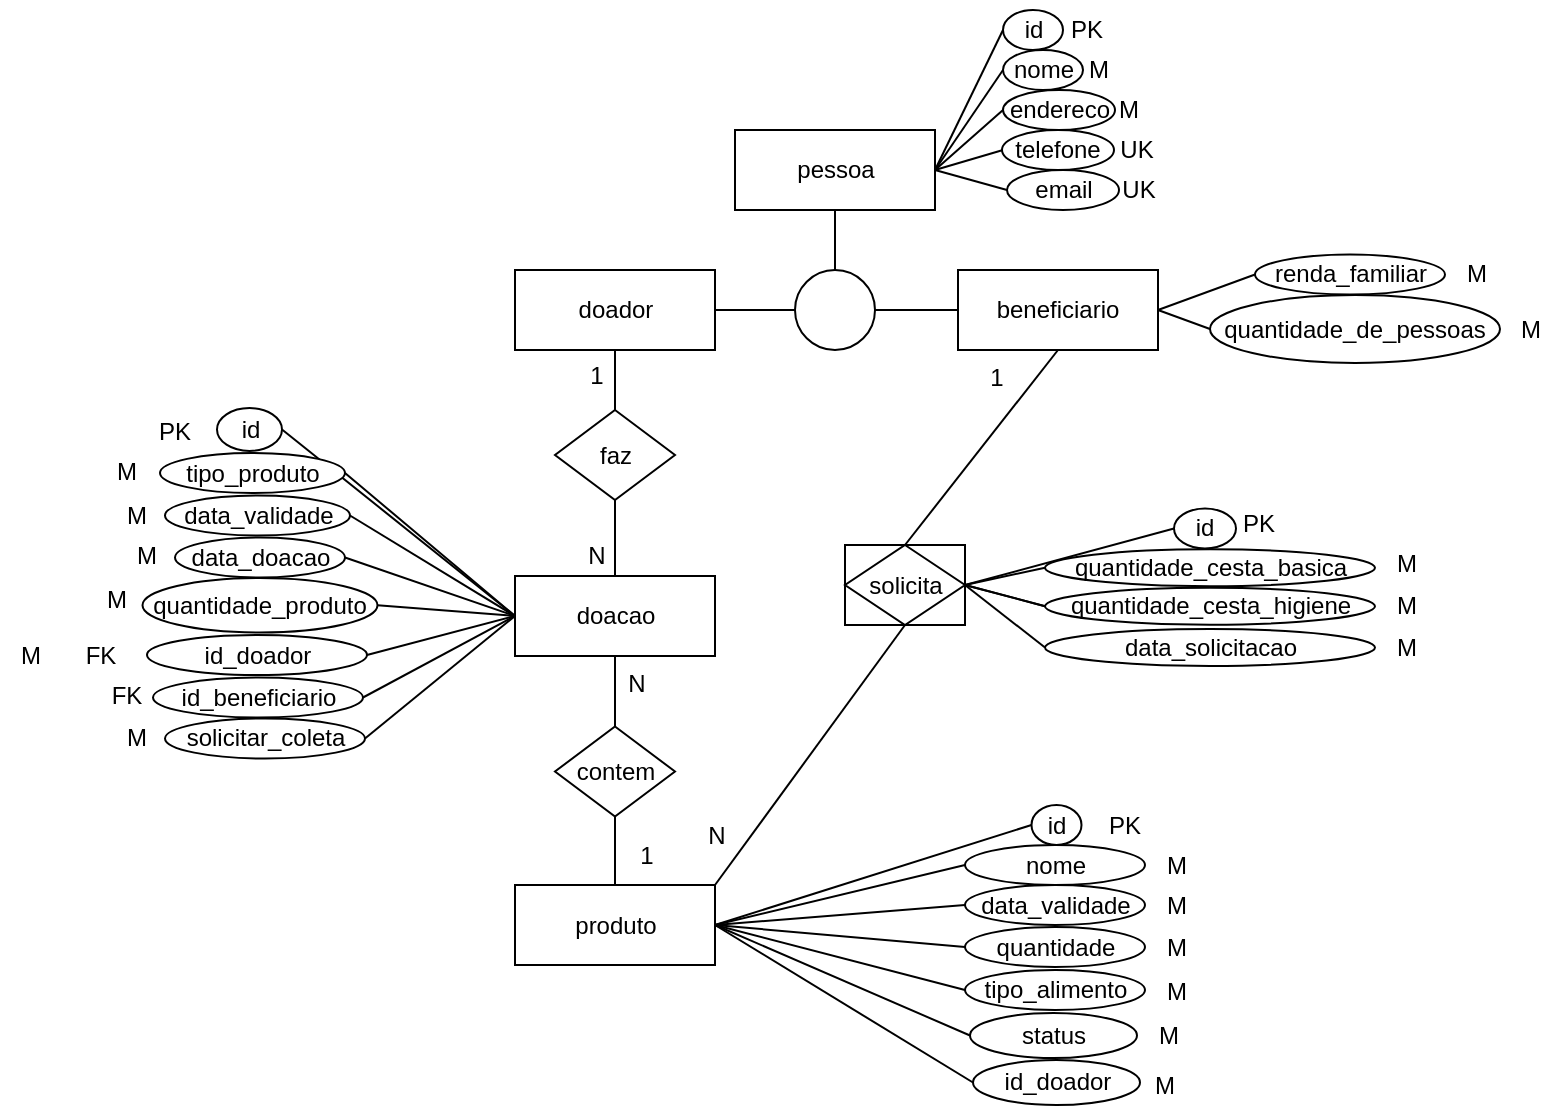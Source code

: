 <mxfile version="27.1.3">
  <diagram name="Página-1" id="-TL1NMIZaSytojk9BVu7">
    <mxGraphModel dx="404" dy="1092" grid="1" gridSize="10" guides="1" tooltips="1" connect="1" arrows="1" fold="1" page="1" pageScale="1" pageWidth="827" pageHeight="1169" math="0" shadow="0">
      <root>
        <mxCell id="0" />
        <mxCell id="1" parent="0" />
        <mxCell id="5oVBf1cUAItIXKi23fXI-1" value="d&lt;span style=&quot;background-color: transparent; color: light-dark(rgb(0, 0, 0), rgb(255, 255, 255));&quot;&gt;oador&lt;/span&gt;" style="whiteSpace=wrap;html=1;align=center;" parent="1" vertex="1">
          <mxGeometry x="281.5" y="375" width="100" height="40" as="geometry" />
        </mxCell>
        <mxCell id="5oVBf1cUAItIXKi23fXI-2" value="pessoa" style="whiteSpace=wrap;html=1;align=center;" parent="1" vertex="1">
          <mxGeometry x="391.5" y="305" width="100" height="40" as="geometry" />
        </mxCell>
        <mxCell id="5oVBf1cUAItIXKi23fXI-3" value="beneficiario" style="whiteSpace=wrap;html=1;align=center;" parent="1" vertex="1">
          <mxGeometry x="503" y="375" width="100" height="40" as="geometry" />
        </mxCell>
        <mxCell id="5oVBf1cUAItIXKi23fXI-4" value="" style="ellipse;whiteSpace=wrap;html=1;aspect=fixed;" parent="1" vertex="1">
          <mxGeometry x="421.5" y="375" width="40" height="40" as="geometry" />
        </mxCell>
        <mxCell id="5oVBf1cUAItIXKi23fXI-5" value="" style="endArrow=none;html=1;rounded=0;exitX=0.5;exitY=1;exitDx=0;exitDy=0;entryX=0.5;entryY=0;entryDx=0;entryDy=0;" parent="1" source="5oVBf1cUAItIXKi23fXI-2" target="5oVBf1cUAItIXKi23fXI-4" edge="1">
          <mxGeometry relative="1" as="geometry">
            <mxPoint x="401.5" y="355" as="sourcePoint" />
            <mxPoint x="561.5" y="355" as="targetPoint" />
          </mxGeometry>
        </mxCell>
        <mxCell id="5oVBf1cUAItIXKi23fXI-6" value="" style="endArrow=none;html=1;rounded=0;exitX=1;exitY=0.5;exitDx=0;exitDy=0;entryX=0;entryY=0.5;entryDx=0;entryDy=0;" parent="1" source="5oVBf1cUAItIXKi23fXI-4" target="5oVBf1cUAItIXKi23fXI-3" edge="1">
          <mxGeometry relative="1" as="geometry">
            <mxPoint x="481.5" y="385" as="sourcePoint" />
            <mxPoint x="481.5" y="415" as="targetPoint" />
          </mxGeometry>
        </mxCell>
        <mxCell id="5oVBf1cUAItIXKi23fXI-7" value="" style="endArrow=none;html=1;rounded=0;exitX=1;exitY=0.5;exitDx=0;exitDy=0;entryX=0;entryY=0.5;entryDx=0;entryDy=0;" parent="1" source="5oVBf1cUAItIXKi23fXI-1" target="5oVBf1cUAItIXKi23fXI-4" edge="1">
          <mxGeometry relative="1" as="geometry">
            <mxPoint x="377.5" y="394.66" as="sourcePoint" />
            <mxPoint x="421.5" y="394.66" as="targetPoint" />
          </mxGeometry>
        </mxCell>
        <mxCell id="5oVBf1cUAItIXKi23fXI-8" value="id" style="ellipse;whiteSpace=wrap;html=1;" parent="1" vertex="1">
          <mxGeometry x="525.5" y="245" width="30" height="20" as="geometry" />
        </mxCell>
        <mxCell id="5oVBf1cUAItIXKi23fXI-9" value="nome" style="ellipse;whiteSpace=wrap;html=1;" parent="1" vertex="1">
          <mxGeometry x="525.5" y="265" width="40" height="20" as="geometry" />
        </mxCell>
        <mxCell id="5oVBf1cUAItIXKi23fXI-10" value="" style="endArrow=none;html=1;rounded=0;entryX=0;entryY=0.5;entryDx=0;entryDy=0;exitX=1;exitY=0.5;exitDx=0;exitDy=0;" parent="1" source="5oVBf1cUAItIXKi23fXI-2" target="5oVBf1cUAItIXKi23fXI-8" edge="1">
          <mxGeometry relative="1" as="geometry">
            <mxPoint x="381.5" y="265" as="sourcePoint" />
            <mxPoint x="541.5" y="265" as="targetPoint" />
          </mxGeometry>
        </mxCell>
        <mxCell id="5oVBf1cUAItIXKi23fXI-11" value="" style="endArrow=none;html=1;rounded=0;entryX=0;entryY=0.5;entryDx=0;entryDy=0;exitX=1;exitY=0.5;exitDx=0;exitDy=0;" parent="1" source="5oVBf1cUAItIXKi23fXI-2" target="5oVBf1cUAItIXKi23fXI-9" edge="1">
          <mxGeometry relative="1" as="geometry">
            <mxPoint x="501.5" y="335" as="sourcePoint" />
            <mxPoint x="535.5" y="265" as="targetPoint" />
          </mxGeometry>
        </mxCell>
        <mxCell id="5oVBf1cUAItIXKi23fXI-12" value="" style="endArrow=none;html=1;rounded=0;entryX=0;entryY=0.5;entryDx=0;entryDy=0;exitX=1;exitY=0.5;exitDx=0;exitDy=0;" parent="1" source="5oVBf1cUAItIXKi23fXI-2" edge="1">
          <mxGeometry relative="1" as="geometry">
            <mxPoint x="501.5" y="335" as="sourcePoint" />
            <mxPoint x="525.5" y="295" as="targetPoint" />
          </mxGeometry>
        </mxCell>
        <mxCell id="5oVBf1cUAItIXKi23fXI-13" value="" style="endArrow=none;html=1;rounded=0;entryX=0;entryY=0.5;entryDx=0;entryDy=0;exitX=1;exitY=0.5;exitDx=0;exitDy=0;" parent="1" source="5oVBf1cUAItIXKi23fXI-2" edge="1">
          <mxGeometry relative="1" as="geometry">
            <mxPoint x="501.5" y="335" as="sourcePoint" />
            <mxPoint x="525.5" y="315" as="targetPoint" />
          </mxGeometry>
        </mxCell>
        <mxCell id="5oVBf1cUAItIXKi23fXI-14" value="renda_familiar" style="ellipse;whiteSpace=wrap;html=1;" parent="1" vertex="1">
          <mxGeometry x="651.5" y="367.25" width="95" height="20" as="geometry" />
        </mxCell>
        <mxCell id="5oVBf1cUAItIXKi23fXI-15" value="" style="endArrow=none;html=1;rounded=0;entryX=0;entryY=0.5;entryDx=0;entryDy=0;exitX=1;exitY=0.5;exitDx=0;exitDy=0;" parent="1" source="5oVBf1cUAItIXKi23fXI-3" target="5oVBf1cUAItIXKi23fXI-14" edge="1">
          <mxGeometry relative="1" as="geometry">
            <mxPoint x="613.5" y="405" as="sourcePoint" />
            <mxPoint x="656.5" y="390" as="targetPoint" />
          </mxGeometry>
        </mxCell>
        <mxCell id="5oVBf1cUAItIXKi23fXI-16" value="quantidade_de_pessoas" style="ellipse;whiteSpace=wrap;html=1;" parent="1" vertex="1">
          <mxGeometry x="629" y="387.5" width="145" height="34" as="geometry" />
        </mxCell>
        <mxCell id="5oVBf1cUAItIXKi23fXI-17" value="" style="endArrow=none;html=1;rounded=0;entryX=0;entryY=0.5;entryDx=0;entryDy=0;exitX=1;exitY=0.5;exitDx=0;exitDy=0;" parent="1" source="5oVBf1cUAItIXKi23fXI-3" target="5oVBf1cUAItIXKi23fXI-16" edge="1">
          <mxGeometry relative="1" as="geometry">
            <mxPoint x="613.5" y="405" as="sourcePoint" />
            <mxPoint x="636.5" y="400" as="targetPoint" />
          </mxGeometry>
        </mxCell>
        <mxCell id="5oVBf1cUAItIXKi23fXI-18" value="PK" style="text;html=1;align=center;verticalAlign=middle;resizable=0;points=[];autosize=1;strokeColor=none;fillColor=none;" parent="1" vertex="1">
          <mxGeometry x="546.5" y="240" width="40" height="30" as="geometry" />
        </mxCell>
        <mxCell id="5oVBf1cUAItIXKi23fXI-19" value="M" style="text;html=1;align=center;verticalAlign=middle;resizable=0;points=[];autosize=1;strokeColor=none;fillColor=none;" parent="1" vertex="1">
          <mxGeometry x="558" y="260" width="30" height="30" as="geometry" />
        </mxCell>
        <mxCell id="5oVBf1cUAItIXKi23fXI-20" value="M" style="text;html=1;align=center;verticalAlign=middle;resizable=0;points=[];autosize=1;strokeColor=none;fillColor=none;" parent="1" vertex="1">
          <mxGeometry x="746.5" y="362.25" width="30" height="30" as="geometry" />
        </mxCell>
        <mxCell id="5oVBf1cUAItIXKi23fXI-21" value="M" style="text;html=1;align=center;verticalAlign=middle;resizable=0;points=[];autosize=1;strokeColor=none;fillColor=none;" parent="1" vertex="1">
          <mxGeometry x="774" y="389.5" width="30" height="30" as="geometry" />
        </mxCell>
        <mxCell id="5oVBf1cUAItIXKi23fXI-22" value="endereco" style="ellipse;whiteSpace=wrap;html=1;" parent="1" vertex="1">
          <mxGeometry x="525.5" y="285" width="56" height="20" as="geometry" />
        </mxCell>
        <mxCell id="5oVBf1cUAItIXKi23fXI-23" value="telefone" style="ellipse;whiteSpace=wrap;html=1;" parent="1" vertex="1">
          <mxGeometry x="525" y="305" width="56" height="20" as="geometry" />
        </mxCell>
        <mxCell id="5oVBf1cUAItIXKi23fXI-24" value="email" style="ellipse;whiteSpace=wrap;html=1;" parent="1" vertex="1">
          <mxGeometry x="527.5" y="325" width="56" height="20" as="geometry" />
        </mxCell>
        <mxCell id="5oVBf1cUAItIXKi23fXI-25" value="" style="endArrow=none;html=1;rounded=0;entryX=0;entryY=0.5;entryDx=0;entryDy=0;exitX=1;exitY=0.5;exitDx=0;exitDy=0;" parent="1" source="5oVBf1cUAItIXKi23fXI-2" target="5oVBf1cUAItIXKi23fXI-24" edge="1">
          <mxGeometry relative="1" as="geometry">
            <mxPoint x="501.5" y="335" as="sourcePoint" />
            <mxPoint x="535.5" y="325" as="targetPoint" />
          </mxGeometry>
        </mxCell>
        <mxCell id="5oVBf1cUAItIXKi23fXI-26" value="M" style="text;html=1;align=center;verticalAlign=middle;resizable=0;points=[];autosize=1;strokeColor=none;fillColor=none;" parent="1" vertex="1">
          <mxGeometry x="573" y="280" width="30" height="30" as="geometry" />
        </mxCell>
        <mxCell id="5oVBf1cUAItIXKi23fXI-27" value="UK" style="text;html=1;align=center;verticalAlign=middle;resizable=0;points=[];autosize=1;strokeColor=none;fillColor=none;" parent="1" vertex="1">
          <mxGeometry x="571.5" y="300" width="40" height="30" as="geometry" />
        </mxCell>
        <mxCell id="5oVBf1cUAItIXKi23fXI-28" value="UK" style="text;html=1;align=center;verticalAlign=middle;resizable=0;points=[];autosize=1;strokeColor=none;fillColor=none;" parent="1" vertex="1">
          <mxGeometry x="573" y="320" width="40" height="30" as="geometry" />
        </mxCell>
        <mxCell id="5oVBf1cUAItIXKi23fXI-29" value="produto" style="whiteSpace=wrap;html=1;align=center;" parent="1" vertex="1">
          <mxGeometry x="281.5" y="682.5" width="100" height="40" as="geometry" />
        </mxCell>
        <mxCell id="5oVBf1cUAItIXKi23fXI-30" value="" style="endArrow=none;html=1;rounded=0;exitX=0.5;exitY=1;exitDx=0;exitDy=0;entryX=0.5;entryY=0;entryDx=0;entryDy=0;" parent="1" source="5oVBf1cUAItIXKi23fXI-3" target="5oVBf1cUAItIXKi23fXI-90" edge="1">
          <mxGeometry relative="1" as="geometry">
            <mxPoint x="520.5" y="535" as="sourcePoint" />
            <mxPoint x="476.5" y="505.75" as="targetPoint" />
          </mxGeometry>
        </mxCell>
        <mxCell id="5oVBf1cUAItIXKi23fXI-31" value="1" style="text;html=1;align=center;verticalAlign=middle;resizable=0;points=[];autosize=1;strokeColor=none;fillColor=none;" parent="1" vertex="1">
          <mxGeometry x="506.5" y="414" width="30" height="30" as="geometry" />
        </mxCell>
        <mxCell id="5oVBf1cUAItIXKi23fXI-32" value="id" style="ellipse;whiteSpace=wrap;html=1;" parent="1" vertex="1">
          <mxGeometry x="539.75" y="642.5" width="25" height="20" as="geometry" />
        </mxCell>
        <mxCell id="5oVBf1cUAItIXKi23fXI-33" value="nome" style="ellipse;whiteSpace=wrap;html=1;" parent="1" vertex="1">
          <mxGeometry x="506.5" y="662.5" width="90" height="20" as="geometry" />
        </mxCell>
        <mxCell id="5oVBf1cUAItIXKi23fXI-34" value="data_validade" style="ellipse;whiteSpace=wrap;html=1;" parent="1" vertex="1">
          <mxGeometry x="506.5" y="682.5" width="90" height="20" as="geometry" />
        </mxCell>
        <mxCell id="5oVBf1cUAItIXKi23fXI-35" value="quantidade" style="ellipse;whiteSpace=wrap;html=1;" parent="1" vertex="1">
          <mxGeometry x="506.5" y="703.5" width="90" height="20" as="geometry" />
        </mxCell>
        <mxCell id="5oVBf1cUAItIXKi23fXI-36" value="" style="endArrow=none;html=1;rounded=0;exitX=1;exitY=0.5;exitDx=0;exitDy=0;entryX=0;entryY=0.5;entryDx=0;entryDy=0;" parent="1" source="5oVBf1cUAItIXKi23fXI-29" target="5oVBf1cUAItIXKi23fXI-35" edge="1">
          <mxGeometry relative="1" as="geometry">
            <mxPoint x="436.5" y="738.89" as="sourcePoint" />
            <mxPoint x="471.5" y="738.89" as="targetPoint" />
          </mxGeometry>
        </mxCell>
        <mxCell id="5oVBf1cUAItIXKi23fXI-37" value="" style="endArrow=none;html=1;rounded=0;exitX=1;exitY=0.5;exitDx=0;exitDy=0;entryX=0;entryY=0.5;entryDx=0;entryDy=0;" parent="1" source="5oVBf1cUAItIXKi23fXI-29" target="5oVBf1cUAItIXKi23fXI-34" edge="1">
          <mxGeometry relative="1" as="geometry">
            <mxPoint x="491.5" y="694.25" as="sourcePoint" />
            <mxPoint x="506.5" y="699.25" as="targetPoint" />
          </mxGeometry>
        </mxCell>
        <mxCell id="5oVBf1cUAItIXKi23fXI-38" value="" style="endArrow=none;html=1;rounded=0;exitX=1;exitY=0.5;exitDx=0;exitDy=0;entryX=0;entryY=0.5;entryDx=0;entryDy=0;" parent="1" source="5oVBf1cUAItIXKi23fXI-29" target="5oVBf1cUAItIXKi23fXI-33" edge="1">
          <mxGeometry relative="1" as="geometry">
            <mxPoint x="491.5" y="709.25" as="sourcePoint" />
            <mxPoint x="516.5" y="709.25" as="targetPoint" />
          </mxGeometry>
        </mxCell>
        <mxCell id="5oVBf1cUAItIXKi23fXI-39" value="" style="endArrow=none;html=1;rounded=0;exitX=1;exitY=0.5;exitDx=0;exitDy=0;entryX=0;entryY=0.5;entryDx=0;entryDy=0;" parent="1" source="5oVBf1cUAItIXKi23fXI-29" target="5oVBf1cUAItIXKi23fXI-32" edge="1">
          <mxGeometry relative="1" as="geometry">
            <mxPoint x="491.5" y="709.25" as="sourcePoint" />
            <mxPoint x="516.5" y="689.25" as="targetPoint" />
          </mxGeometry>
        </mxCell>
        <mxCell id="5oVBf1cUAItIXKi23fXI-40" value="doacao" style="whiteSpace=wrap;html=1;align=center;" parent="1" vertex="1">
          <mxGeometry x="281.5" y="528" width="100" height="40" as="geometry" />
        </mxCell>
        <mxCell id="5oVBf1cUAItIXKi23fXI-41" value="" style="endArrow=none;html=1;rounded=0;exitX=0.5;exitY=0;exitDx=0;exitDy=0;entryX=0.5;entryY=1;entryDx=0;entryDy=0;" parent="1" source="5oVBf1cUAItIXKi23fXI-86" target="5oVBf1cUAItIXKi23fXI-40" edge="1">
          <mxGeometry relative="1" as="geometry">
            <mxPoint x="331.5" y="603" as="sourcePoint" />
            <mxPoint x="458.5" y="584.5" as="targetPoint" />
          </mxGeometry>
        </mxCell>
        <mxCell id="5oVBf1cUAItIXKi23fXI-42" value="PK" style="text;html=1;align=center;verticalAlign=middle;resizable=0;points=[];autosize=1;strokeColor=none;fillColor=none;" parent="1" vertex="1">
          <mxGeometry x="91" y="440.75" width="40" height="30" as="geometry" />
        </mxCell>
        <mxCell id="5oVBf1cUAItIXKi23fXI-43" value="FK" style="text;html=1;align=center;verticalAlign=middle;resizable=0;points=[];autosize=1;strokeColor=none;fillColor=none;" parent="1" vertex="1">
          <mxGeometry x="66.5" y="573.25" width="40" height="30" as="geometry" />
        </mxCell>
        <mxCell id="5oVBf1cUAItIXKi23fXI-44" value="faz" style="shape=rhombus;perimeter=rhombusPerimeter;whiteSpace=wrap;html=1;align=center;" parent="1" vertex="1">
          <mxGeometry x="301.5" y="445" width="60" height="45" as="geometry" />
        </mxCell>
        <mxCell id="5oVBf1cUAItIXKi23fXI-45" value="" style="endArrow=none;html=1;rounded=0;exitX=0.5;exitY=0;exitDx=0;exitDy=0;entryX=0.5;entryY=1;entryDx=0;entryDy=0;" parent="1" source="5oVBf1cUAItIXKi23fXI-40" target="5oVBf1cUAItIXKi23fXI-44" edge="1">
          <mxGeometry relative="1" as="geometry">
            <mxPoint x="331.07" y="530" as="sourcePoint" />
            <mxPoint x="331.07" y="493" as="targetPoint" />
          </mxGeometry>
        </mxCell>
        <mxCell id="5oVBf1cUAItIXKi23fXI-46" value="" style="endArrow=none;html=1;rounded=0;exitX=0.5;exitY=0;exitDx=0;exitDy=0;entryX=0.5;entryY=1;entryDx=0;entryDy=0;" parent="1" source="5oVBf1cUAItIXKi23fXI-44" target="5oVBf1cUAItIXKi23fXI-1" edge="1">
          <mxGeometry relative="1" as="geometry">
            <mxPoint x="361.5" y="443" as="sourcePoint" />
            <mxPoint x="361.5" y="405" as="targetPoint" />
          </mxGeometry>
        </mxCell>
        <mxCell id="5oVBf1cUAItIXKi23fXI-47" value="1" style="text;html=1;align=center;verticalAlign=middle;resizable=0;points=[];autosize=1;strokeColor=none;fillColor=none;" parent="1" vertex="1">
          <mxGeometry x="306.5" y="413" width="30" height="30" as="geometry" />
        </mxCell>
        <mxCell id="5oVBf1cUAItIXKi23fXI-48" value="N" style="text;html=1;align=center;verticalAlign=middle;resizable=0;points=[];autosize=1;strokeColor=none;fillColor=none;" parent="1" vertex="1">
          <mxGeometry x="306.5" y="503" width="30" height="30" as="geometry" />
        </mxCell>
        <mxCell id="5oVBf1cUAItIXKi23fXI-49" value="id" style="ellipse;whiteSpace=wrap;html=1;" parent="1" vertex="1">
          <mxGeometry x="132.5" y="444" width="32.5" height="21.5" as="geometry" />
        </mxCell>
        <mxCell id="5oVBf1cUAItIXKi23fXI-50" value="data_doacao" style="ellipse;whiteSpace=wrap;html=1;" parent="1" vertex="1">
          <mxGeometry x="111.5" y="508.75" width="85" height="20" as="geometry" />
        </mxCell>
        <mxCell id="5oVBf1cUAItIXKi23fXI-51" value="quantidade_produto" style="ellipse;whiteSpace=wrap;html=1;" parent="1" vertex="1">
          <mxGeometry x="95.25" y="529" width="117.5" height="27.25" as="geometry" />
        </mxCell>
        <mxCell id="5oVBf1cUAItIXKi23fXI-52" value="id_doador" style="ellipse;whiteSpace=wrap;html=1;" parent="1" vertex="1">
          <mxGeometry x="97.5" y="557.5" width="110" height="20" as="geometry" />
        </mxCell>
        <mxCell id="5oVBf1cUAItIXKi23fXI-53" value="id_beneficiario" style="ellipse;whiteSpace=wrap;html=1;" parent="1" vertex="1">
          <mxGeometry x="100.5" y="578.75" width="105" height="20" as="geometry" />
        </mxCell>
        <mxCell id="5oVBf1cUAItIXKi23fXI-54" value="M" style="text;html=1;align=center;verticalAlign=middle;resizable=0;points=[];autosize=1;strokeColor=none;fillColor=none;" parent="1" vertex="1">
          <mxGeometry x="81.5" y="503" width="30" height="30" as="geometry" />
        </mxCell>
        <mxCell id="5oVBf1cUAItIXKi23fXI-55" value="M" style="text;html=1;align=center;verticalAlign=middle;resizable=0;points=[];autosize=1;strokeColor=none;fillColor=none;" parent="1" vertex="1">
          <mxGeometry x="66.5" y="525.25" width="30" height="30" as="geometry" />
        </mxCell>
        <mxCell id="5oVBf1cUAItIXKi23fXI-56" value="FK" style="text;html=1;align=center;verticalAlign=middle;resizable=0;points=[];autosize=1;strokeColor=none;fillColor=none;" parent="1" vertex="1">
          <mxGeometry x="54" y="552.5" width="40" height="30" as="geometry" />
        </mxCell>
        <mxCell id="5oVBf1cUAItIXKi23fXI-57" value="" style="endArrow=none;html=1;rounded=0;exitX=0;exitY=0.5;exitDx=0;exitDy=0;entryX=1;entryY=0.5;entryDx=0;entryDy=0;" parent="1" source="5oVBf1cUAItIXKi23fXI-40" target="5oVBf1cUAItIXKi23fXI-49" edge="1">
          <mxGeometry relative="1" as="geometry">
            <mxPoint x="281.5" y="553" as="sourcePoint" />
            <mxPoint x="191.5" y="447.5" as="targetPoint" />
          </mxGeometry>
        </mxCell>
        <mxCell id="5oVBf1cUAItIXKi23fXI-58" value="" style="endArrow=none;html=1;rounded=0;exitX=0;exitY=0.5;exitDx=0;exitDy=0;entryX=1;entryY=0.5;entryDx=0;entryDy=0;" parent="1" source="5oVBf1cUAItIXKi23fXI-40" target="5oVBf1cUAItIXKi23fXI-50" edge="1">
          <mxGeometry relative="1" as="geometry">
            <mxPoint x="291.5" y="558" as="sourcePoint" />
            <mxPoint x="236.5" y="507" as="targetPoint" />
          </mxGeometry>
        </mxCell>
        <mxCell id="5oVBf1cUAItIXKi23fXI-59" value="" style="endArrow=none;html=1;rounded=0;exitX=0;exitY=0.5;exitDx=0;exitDy=0;entryX=1;entryY=0.5;entryDx=0;entryDy=0;" parent="1" source="5oVBf1cUAItIXKi23fXI-40" target="5oVBf1cUAItIXKi23fXI-51" edge="1">
          <mxGeometry relative="1" as="geometry">
            <mxPoint x="291.5" y="558" as="sourcePoint" />
            <mxPoint x="236.5" y="527" as="targetPoint" />
          </mxGeometry>
        </mxCell>
        <mxCell id="5oVBf1cUAItIXKi23fXI-60" value="" style="endArrow=none;html=1;rounded=0;exitX=0;exitY=0.5;exitDx=0;exitDy=0;entryX=1;entryY=0.5;entryDx=0;entryDy=0;" parent="1" source="5oVBf1cUAItIXKi23fXI-40" target="5oVBf1cUAItIXKi23fXI-52" edge="1">
          <mxGeometry relative="1" as="geometry">
            <mxPoint x="291.5" y="558" as="sourcePoint" />
            <mxPoint x="239.5" y="557" as="targetPoint" />
          </mxGeometry>
        </mxCell>
        <mxCell id="5oVBf1cUAItIXKi23fXI-61" value="" style="endArrow=none;html=1;rounded=0;entryX=1;entryY=0.5;entryDx=0;entryDy=0;exitX=0;exitY=0.5;exitDx=0;exitDy=0;" parent="1" source="5oVBf1cUAItIXKi23fXI-40" target="5oVBf1cUAItIXKi23fXI-53" edge="1">
          <mxGeometry relative="1" as="geometry">
            <mxPoint x="281.5" y="555" as="sourcePoint" />
            <mxPoint x="239.5" y="587" as="targetPoint" />
          </mxGeometry>
        </mxCell>
        <mxCell id="5oVBf1cUAItIXKi23fXI-62" value="" style="endArrow=none;html=1;rounded=0;exitX=1;exitY=0;exitDx=0;exitDy=0;entryX=0.5;entryY=1;entryDx=0;entryDy=0;" parent="1" source="5oVBf1cUAItIXKi23fXI-29" target="5oVBf1cUAItIXKi23fXI-90" edge="1">
          <mxGeometry relative="1" as="geometry">
            <mxPoint x="491.5" y="471.5" as="sourcePoint" />
            <mxPoint x="476.5" y="550.75" as="targetPoint" />
          </mxGeometry>
        </mxCell>
        <mxCell id="5oVBf1cUAItIXKi23fXI-63" value="PK" style="text;html=1;align=center;verticalAlign=middle;resizable=0;points=[];autosize=1;strokeColor=none;fillColor=none;" parent="1" vertex="1">
          <mxGeometry x="565.5" y="637.5" width="40" height="30" as="geometry" />
        </mxCell>
        <mxCell id="5oVBf1cUAItIXKi23fXI-64" value="M" style="text;html=1;align=center;verticalAlign=middle;resizable=0;points=[];autosize=1;strokeColor=none;fillColor=none;" parent="1" vertex="1">
          <mxGeometry x="596.5" y="678.25" width="30" height="30" as="geometry" />
        </mxCell>
        <mxCell id="5oVBf1cUAItIXKi23fXI-65" value="M" style="text;html=1;align=center;verticalAlign=middle;resizable=0;points=[];autosize=1;strokeColor=none;fillColor=none;" parent="1" vertex="1">
          <mxGeometry x="596.5" y="698.5" width="30" height="30" as="geometry" />
        </mxCell>
        <mxCell id="5oVBf1cUAItIXKi23fXI-66" value="M" style="text;html=1;align=center;verticalAlign=middle;resizable=0;points=[];autosize=1;strokeColor=none;fillColor=none;" parent="1" vertex="1">
          <mxGeometry x="596.5" y="720.75" width="30" height="30" as="geometry" />
        </mxCell>
        <mxCell id="5oVBf1cUAItIXKi23fXI-67" value="N" style="text;html=1;align=center;verticalAlign=middle;resizable=0;points=[];autosize=1;strokeColor=none;fillColor=none;" parent="1" vertex="1">
          <mxGeometry x="326.5" y="566.5" width="30" height="30" as="geometry" />
        </mxCell>
        <mxCell id="5oVBf1cUAItIXKi23fXI-68" value="" style="endArrow=none;html=1;rounded=0;exitX=0.5;exitY=1;exitDx=0;exitDy=0;entryX=0.5;entryY=0;entryDx=0;entryDy=0;" parent="1" source="5oVBf1cUAItIXKi23fXI-86" target="5oVBf1cUAItIXKi23fXI-29" edge="1">
          <mxGeometry relative="1" as="geometry">
            <mxPoint x="331.5" y="643" as="sourcePoint" />
            <mxPoint x="371.5" y="699.04" as="targetPoint" />
          </mxGeometry>
        </mxCell>
        <mxCell id="5oVBf1cUAItIXKi23fXI-69" value="1" style="text;html=1;align=center;verticalAlign=middle;resizable=0;points=[];autosize=1;strokeColor=none;fillColor=none;" parent="1" vertex="1">
          <mxGeometry x="331.5" y="652.5" width="30" height="30" as="geometry" />
        </mxCell>
        <mxCell id="5oVBf1cUAItIXKi23fXI-70" value="M" style="text;html=1;align=center;verticalAlign=middle;resizable=0;points=[];autosize=1;strokeColor=none;fillColor=none;" parent="1" vertex="1">
          <mxGeometry x="24" y="552.5" width="30" height="30" as="geometry" />
        </mxCell>
        <mxCell id="5oVBf1cUAItIXKi23fXI-71" value="" style="endArrow=none;html=1;rounded=0;entryX=1;entryY=0.5;entryDx=0;entryDy=0;exitX=0;exitY=0.5;exitDx=0;exitDy=0;" parent="1" source="5oVBf1cUAItIXKi23fXI-40" target="5oVBf1cUAItIXKi23fXI-72" edge="1">
          <mxGeometry relative="1" as="geometry">
            <mxPoint x="316.5" y="555" as="sourcePoint" />
            <mxPoint x="231.5" y="576" as="targetPoint" />
          </mxGeometry>
        </mxCell>
        <mxCell id="5oVBf1cUAItIXKi23fXI-72" value="solicitar_coleta" style="ellipse;whiteSpace=wrap;html=1;" parent="1" vertex="1">
          <mxGeometry x="106.5" y="599.25" width="100" height="20" as="geometry" />
        </mxCell>
        <mxCell id="5oVBf1cUAItIXKi23fXI-73" value="M" style="text;html=1;align=center;verticalAlign=middle;resizable=0;points=[];autosize=1;strokeColor=none;fillColor=none;" parent="1" vertex="1">
          <mxGeometry x="76.5" y="594.25" width="30" height="30" as="geometry" />
        </mxCell>
        <mxCell id="5oVBf1cUAItIXKi23fXI-74" value="data_validade" style="ellipse;whiteSpace=wrap;html=1;" parent="1" vertex="1">
          <mxGeometry x="106.5" y="487.75" width="92.5" height="20" as="geometry" />
        </mxCell>
        <mxCell id="5oVBf1cUAItIXKi23fXI-75" value="" style="endArrow=none;html=1;rounded=0;exitX=0;exitY=0.5;exitDx=0;exitDy=0;entryX=1;entryY=0.5;entryDx=0;entryDy=0;" parent="1" source="5oVBf1cUAItIXKi23fXI-40" target="5oVBf1cUAItIXKi23fXI-74" edge="1">
          <mxGeometry relative="1" as="geometry">
            <mxPoint x="284" y="572" as="sourcePoint" />
            <mxPoint x="274" y="541.5" as="targetPoint" />
          </mxGeometry>
        </mxCell>
        <mxCell id="5oVBf1cUAItIXKi23fXI-76" value="M" style="text;html=1;align=center;verticalAlign=middle;resizable=0;points=[];autosize=1;strokeColor=none;fillColor=none;" parent="1" vertex="1">
          <mxGeometry x="76.5" y="482.75" width="30" height="30" as="geometry" />
        </mxCell>
        <mxCell id="5oVBf1cUAItIXKi23fXI-77" value="tipo_produto" style="ellipse;whiteSpace=wrap;html=1;" parent="1" vertex="1">
          <mxGeometry x="104" y="466.5" width="92.5" height="20" as="geometry" />
        </mxCell>
        <mxCell id="5oVBf1cUAItIXKi23fXI-78" value="M" style="text;html=1;align=center;verticalAlign=middle;resizable=0;points=[];autosize=1;strokeColor=none;fillColor=none;" parent="1" vertex="1">
          <mxGeometry x="72" y="460.5" width="30" height="30" as="geometry" />
        </mxCell>
        <mxCell id="5oVBf1cUAItIXKi23fXI-79" value="" style="endArrow=none;html=1;rounded=0;exitX=0;exitY=0.5;exitDx=0;exitDy=0;entryX=1;entryY=0.5;entryDx=0;entryDy=0;" parent="1" source="5oVBf1cUAItIXKi23fXI-40" target="5oVBf1cUAItIXKi23fXI-77" edge="1">
          <mxGeometry relative="1" as="geometry">
            <mxPoint x="311.5" y="578" as="sourcePoint" />
            <mxPoint x="221.5" y="475" as="targetPoint" />
          </mxGeometry>
        </mxCell>
        <mxCell id="5oVBf1cUAItIXKi23fXI-80" value="id_doador" style="ellipse;whiteSpace=wrap;html=1;" parent="1" vertex="1">
          <mxGeometry x="510.5" y="770" width="83.5" height="22.5" as="geometry" />
        </mxCell>
        <mxCell id="5oVBf1cUAItIXKi23fXI-81" value="" style="endArrow=none;html=1;rounded=0;entryX=0;entryY=0.5;entryDx=0;entryDy=0;exitX=1;exitY=0.5;exitDx=0;exitDy=0;" parent="1" source="5oVBf1cUAItIXKi23fXI-29" target="5oVBf1cUAItIXKi23fXI-80" edge="1">
          <mxGeometry relative="1" as="geometry">
            <mxPoint x="381.5" y="705" as="sourcePoint" />
            <mxPoint x="506.5" y="803.75" as="targetPoint" />
          </mxGeometry>
        </mxCell>
        <mxCell id="5oVBf1cUAItIXKi23fXI-82" value="M" style="text;html=1;align=center;verticalAlign=middle;resizable=0;points=[];autosize=1;strokeColor=none;fillColor=none;" parent="1" vertex="1">
          <mxGeometry x="596.5" y="657.5" width="30" height="30" as="geometry" />
        </mxCell>
        <mxCell id="5oVBf1cUAItIXKi23fXI-83" value="tipo_alimento" style="ellipse;whiteSpace=wrap;html=1;" parent="1" vertex="1">
          <mxGeometry x="506.5" y="725" width="90" height="20" as="geometry" />
        </mxCell>
        <mxCell id="5oVBf1cUAItIXKi23fXI-84" value="" style="endArrow=none;html=1;rounded=0;entryX=0;entryY=0.5;entryDx=0;entryDy=0;exitX=1;exitY=0.5;exitDx=0;exitDy=0;" parent="1" source="5oVBf1cUAItIXKi23fXI-29" target="5oVBf1cUAItIXKi23fXI-83" edge="1">
          <mxGeometry relative="1" as="geometry">
            <mxPoint x="381.5" y="725.5" as="sourcePoint" />
            <mxPoint x="471.5" y="761.39" as="targetPoint" />
          </mxGeometry>
        </mxCell>
        <mxCell id="5oVBf1cUAItIXKi23fXI-85" value="M" style="text;html=1;align=center;verticalAlign=middle;resizable=0;points=[];autosize=1;strokeColor=none;fillColor=none;" parent="1" vertex="1">
          <mxGeometry x="592.5" y="742.75" width="30" height="30" as="geometry" />
        </mxCell>
        <mxCell id="5oVBf1cUAItIXKi23fXI-86" value="contem" style="shape=rhombus;perimeter=rhombusPerimeter;whiteSpace=wrap;html=1;align=center;" parent="1" vertex="1">
          <mxGeometry x="301.5" y="603.25" width="60" height="45" as="geometry" />
        </mxCell>
        <mxCell id="5oVBf1cUAItIXKi23fXI-87" value="status" style="ellipse;whiteSpace=wrap;html=1;" parent="1" vertex="1">
          <mxGeometry x="509" y="746.5" width="83.5" height="22.5" as="geometry" />
        </mxCell>
        <mxCell id="5oVBf1cUAItIXKi23fXI-88" value="" style="endArrow=none;html=1;rounded=0;entryX=0;entryY=0.5;entryDx=0;entryDy=0;exitX=1;exitY=0.5;exitDx=0;exitDy=0;" parent="1" source="5oVBf1cUAItIXKi23fXI-29" target="5oVBf1cUAItIXKi23fXI-87" edge="1">
          <mxGeometry relative="1" as="geometry">
            <mxPoint x="381" y="680.5" as="sourcePoint" />
            <mxPoint x="506" y="781.25" as="targetPoint" />
          </mxGeometry>
        </mxCell>
        <mxCell id="5oVBf1cUAItIXKi23fXI-89" value="M" style="text;html=1;align=center;verticalAlign=middle;resizable=0;points=[];autosize=1;strokeColor=none;fillColor=none;" parent="1" vertex="1">
          <mxGeometry x="590.5" y="768.25" width="30" height="30" as="geometry" />
        </mxCell>
        <mxCell id="5oVBf1cUAItIXKi23fXI-90" value="solicita" style="shape=associativeEntity;whiteSpace=wrap;html=1;align=center;" parent="1" vertex="1">
          <mxGeometry x="446.5" y="512.5" width="60" height="40" as="geometry" />
        </mxCell>
        <mxCell id="5oVBf1cUAItIXKi23fXI-91" value="quantidade_cesta_basica" style="ellipse;whiteSpace=wrap;html=1;" parent="1" vertex="1">
          <mxGeometry x="546.5" y="514.63" width="165" height="18.5" as="geometry" />
        </mxCell>
        <mxCell id="5oVBf1cUAItIXKi23fXI-92" value="PK" style="text;html=1;align=center;verticalAlign=middle;resizable=0;points=[];autosize=1;strokeColor=none;fillColor=none;" parent="1" vertex="1">
          <mxGeometry x="632.5" y="487" width="40" height="30" as="geometry" />
        </mxCell>
        <mxCell id="5oVBf1cUAItIXKi23fXI-93" value="id" style="ellipse;whiteSpace=wrap;html=1;" parent="1" vertex="1">
          <mxGeometry x="611" y="494.25" width="31" height="20" as="geometry" />
        </mxCell>
        <mxCell id="5oVBf1cUAItIXKi23fXI-94" value="" style="endArrow=none;html=1;rounded=0;exitX=0;exitY=0.5;exitDx=0;exitDy=0;entryX=1;entryY=0.5;entryDx=0;entryDy=0;" parent="1" source="5oVBf1cUAItIXKi23fXI-93" target="5oVBf1cUAItIXKi23fXI-90" edge="1">
          <mxGeometry relative="1" as="geometry">
            <mxPoint x="291.5" y="558" as="sourcePoint" />
            <mxPoint x="206.5" y="483" as="targetPoint" />
          </mxGeometry>
        </mxCell>
        <mxCell id="5oVBf1cUAItIXKi23fXI-95" value="" style="endArrow=none;html=1;rounded=0;exitX=0;exitY=0.5;exitDx=0;exitDy=0;entryX=1;entryY=0.5;entryDx=0;entryDy=0;" parent="1" source="5oVBf1cUAItIXKi23fXI-91" target="5oVBf1cUAItIXKi23fXI-90" edge="1">
          <mxGeometry relative="1" as="geometry">
            <mxPoint x="534.5" y="528" as="sourcePoint" />
            <mxPoint x="516.5" y="543" as="targetPoint" />
          </mxGeometry>
        </mxCell>
        <mxCell id="5oVBf1cUAItIXKi23fXI-96" value="" style="endArrow=none;html=1;rounded=0;entryX=1;entryY=0.5;entryDx=0;entryDy=0;exitX=0;exitY=0.5;exitDx=0;exitDy=0;" parent="1" source="5oVBf1cUAItIXKi23fXI-97" target="5oVBf1cUAItIXKi23fXI-90" edge="1">
          <mxGeometry relative="1" as="geometry">
            <mxPoint x="511.5" y="575" as="sourcePoint" />
            <mxPoint x="511.5" y="535" as="targetPoint" />
          </mxGeometry>
        </mxCell>
        <mxCell id="5oVBf1cUAItIXKi23fXI-97" value="quantidade_cesta_higiene" style="ellipse;whiteSpace=wrap;html=1;" parent="1" vertex="1">
          <mxGeometry x="546.5" y="533.88" width="165" height="18.5" as="geometry" />
        </mxCell>
        <mxCell id="5oVBf1cUAItIXKi23fXI-98" value="" style="endArrow=none;html=1;rounded=0;entryX=1;entryY=0.5;entryDx=0;entryDy=0;exitX=0;exitY=0.5;exitDx=0;exitDy=0;" parent="1" source="5oVBf1cUAItIXKi23fXI-97" target="5oVBf1cUAItIXKi23fXI-90" edge="1">
          <mxGeometry relative="1" as="geometry">
            <mxPoint x="536.5" y="569" as="sourcePoint" />
            <mxPoint x="516.5" y="543" as="targetPoint" />
          </mxGeometry>
        </mxCell>
        <mxCell id="5oVBf1cUAItIXKi23fXI-99" value="M" style="text;html=1;align=center;verticalAlign=middle;resizable=0;points=[];autosize=1;strokeColor=none;fillColor=none;" parent="1" vertex="1">
          <mxGeometry x="711.5" y="506.88" width="30" height="30" as="geometry" />
        </mxCell>
        <mxCell id="5oVBf1cUAItIXKi23fXI-100" value="M" style="text;html=1;align=center;verticalAlign=middle;resizable=0;points=[];autosize=1;strokeColor=none;fillColor=none;" parent="1" vertex="1">
          <mxGeometry x="711.5" y="528.13" width="30" height="30" as="geometry" />
        </mxCell>
        <mxCell id="5oVBf1cUAItIXKi23fXI-101" value="N" style="text;html=1;align=center;verticalAlign=middle;resizable=0;points=[];autosize=1;strokeColor=none;fillColor=none;" parent="1" vertex="1">
          <mxGeometry x="366.5" y="642.5" width="30" height="30" as="geometry" />
        </mxCell>
        <mxCell id="Ymp6OarRvYrgdSsKNQrP-1" value="data_solicitacao" style="ellipse;whiteSpace=wrap;html=1;" vertex="1" parent="1">
          <mxGeometry x="546.5" y="554.5" width="165" height="18.5" as="geometry" />
        </mxCell>
        <mxCell id="Ymp6OarRvYrgdSsKNQrP-2" value="" style="endArrow=none;html=1;rounded=0;entryX=1;entryY=0.5;entryDx=0;entryDy=0;exitX=0;exitY=0.5;exitDx=0;exitDy=0;" edge="1" parent="1" source="Ymp6OarRvYrgdSsKNQrP-1" target="5oVBf1cUAItIXKi23fXI-90">
          <mxGeometry relative="1" as="geometry">
            <mxPoint x="536.5" y="589.62" as="sourcePoint" />
            <mxPoint x="507" y="553.62" as="targetPoint" />
          </mxGeometry>
        </mxCell>
        <mxCell id="Ymp6OarRvYrgdSsKNQrP-3" value="M" style="text;html=1;align=center;verticalAlign=middle;resizable=0;points=[];autosize=1;strokeColor=none;fillColor=none;" vertex="1" parent="1">
          <mxGeometry x="711.5" y="548.75" width="30" height="30" as="geometry" />
        </mxCell>
      </root>
    </mxGraphModel>
  </diagram>
</mxfile>

